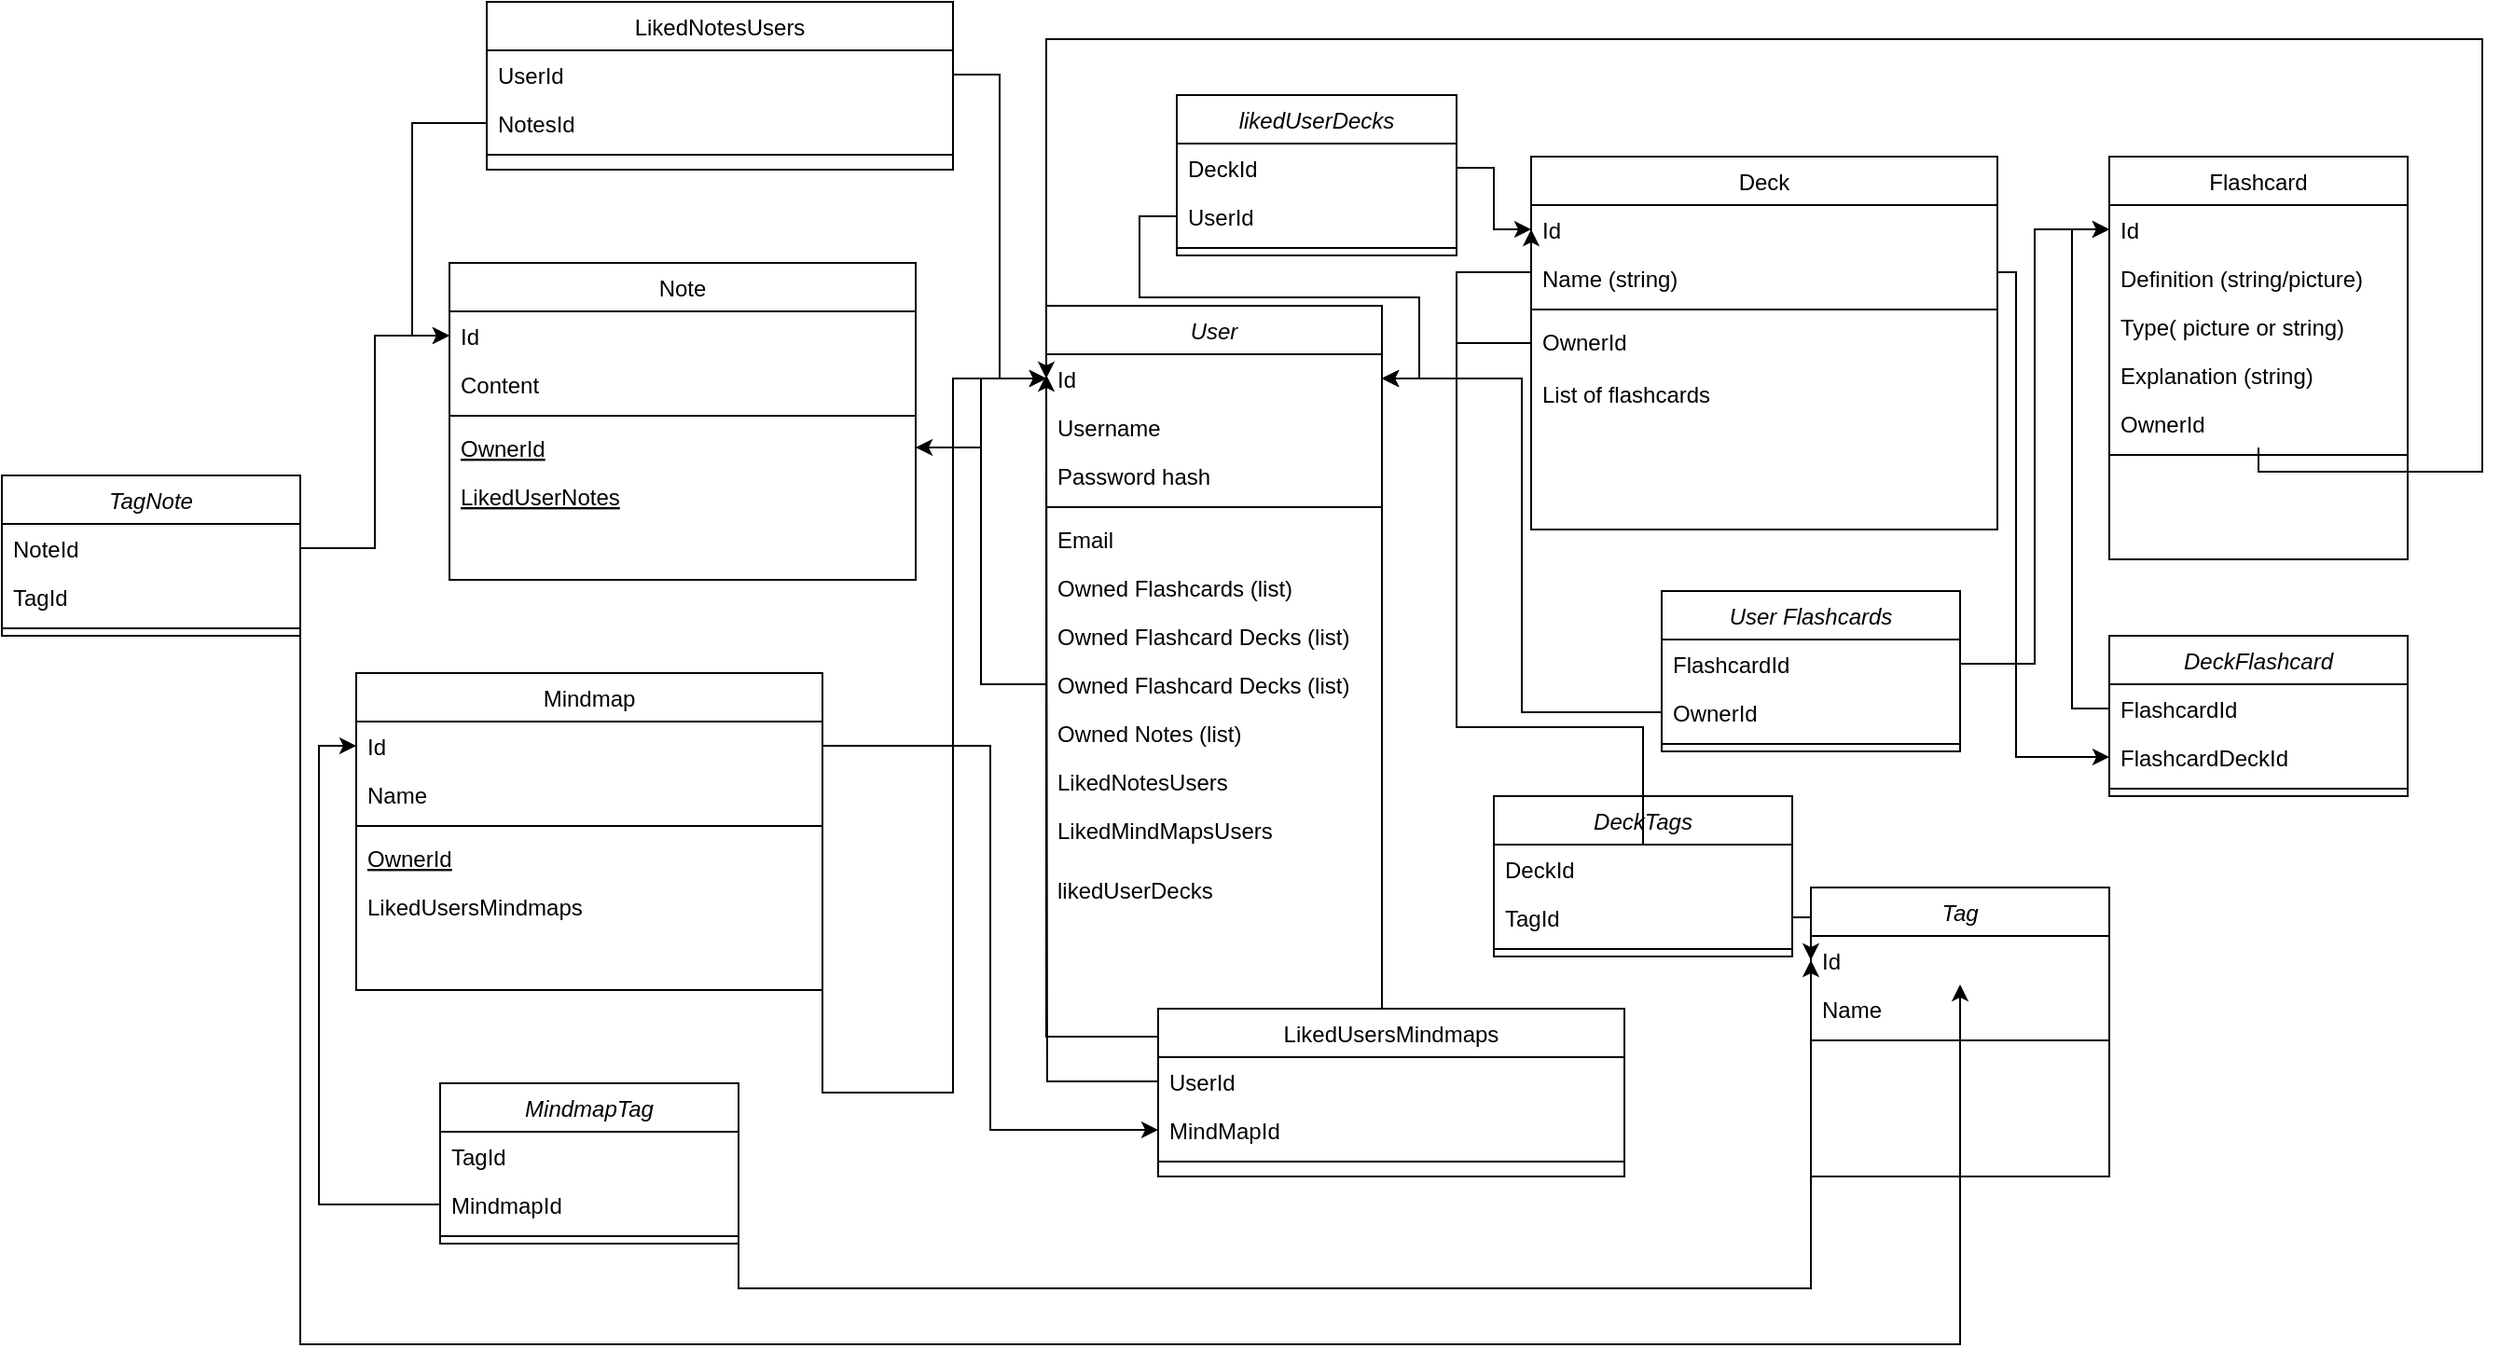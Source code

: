 <mxfile version="22.0.4" type="device">
  <diagram id="C5RBs43oDa-KdzZeNtuy" name="Page-1">
    <mxGraphModel dx="2059" dy="481" grid="1" gridSize="10" guides="1" tooltips="1" connect="1" arrows="1" fold="1" page="1" pageScale="1" pageWidth="827" pageHeight="1169" math="0" shadow="0">
      <root>
        <mxCell id="WIyWlLk6GJQsqaUBKTNV-0" />
        <mxCell id="WIyWlLk6GJQsqaUBKTNV-1" parent="WIyWlLk6GJQsqaUBKTNV-0" />
        <mxCell id="zkfFHV4jXpPFQw0GAbJ--0" value="User" style="swimlane;fontStyle=2;align=center;verticalAlign=top;childLayout=stackLayout;horizontal=1;startSize=26;horizontalStack=0;resizeParent=1;resizeLast=0;collapsible=1;marginBottom=0;rounded=0;shadow=0;strokeWidth=1;" parent="WIyWlLk6GJQsqaUBKTNV-1" vertex="1">
          <mxGeometry x="-30" y="273" width="180" height="392" as="geometry">
            <mxRectangle x="230" y="140" width="160" height="26" as="alternateBounds" />
          </mxGeometry>
        </mxCell>
        <mxCell id="zkfFHV4jXpPFQw0GAbJ--1" value="Id" style="text;align=left;verticalAlign=top;spacingLeft=4;spacingRight=4;overflow=hidden;rotatable=0;points=[[0,0.5],[1,0.5]];portConstraint=eastwest;" parent="zkfFHV4jXpPFQw0GAbJ--0" vertex="1">
          <mxGeometry y="26" width="180" height="26" as="geometry" />
        </mxCell>
        <mxCell id="zkfFHV4jXpPFQw0GAbJ--2" value="Username" style="text;align=left;verticalAlign=top;spacingLeft=4;spacingRight=4;overflow=hidden;rotatable=0;points=[[0,0.5],[1,0.5]];portConstraint=eastwest;rounded=0;shadow=0;html=0;" parent="zkfFHV4jXpPFQw0GAbJ--0" vertex="1">
          <mxGeometry y="52" width="180" height="26" as="geometry" />
        </mxCell>
        <mxCell id="MSj0FXOTKqocNX897HKU-66" value="Password hash&#xa;" style="text;align=left;verticalAlign=top;spacingLeft=4;spacingRight=4;overflow=hidden;rotatable=0;points=[[0,0.5],[1,0.5]];portConstraint=eastwest;rounded=0;shadow=0;html=0;" vertex="1" parent="zkfFHV4jXpPFQw0GAbJ--0">
          <mxGeometry y="78" width="180" height="26" as="geometry" />
        </mxCell>
        <mxCell id="zkfFHV4jXpPFQw0GAbJ--4" value="" style="line;html=1;strokeWidth=1;align=left;verticalAlign=middle;spacingTop=-1;spacingLeft=3;spacingRight=3;rotatable=0;labelPosition=right;points=[];portConstraint=eastwest;" parent="zkfFHV4jXpPFQw0GAbJ--0" vertex="1">
          <mxGeometry y="104" width="180" height="8" as="geometry" />
        </mxCell>
        <mxCell id="MSj0FXOTKqocNX897HKU-65" value="Email" style="text;align=left;verticalAlign=top;spacingLeft=4;spacingRight=4;overflow=hidden;rotatable=0;points=[[0,0.5],[1,0.5]];portConstraint=eastwest;rounded=0;shadow=0;html=0;" vertex="1" parent="zkfFHV4jXpPFQw0GAbJ--0">
          <mxGeometry y="112" width="180" height="26" as="geometry" />
        </mxCell>
        <mxCell id="zkfFHV4jXpPFQw0GAbJ--3" value="Owned Flashcards (list)" style="text;align=left;verticalAlign=top;spacingLeft=4;spacingRight=4;overflow=hidden;rotatable=0;points=[[0,0.5],[1,0.5]];portConstraint=eastwest;rounded=0;shadow=0;html=0;" parent="zkfFHV4jXpPFQw0GAbJ--0" vertex="1">
          <mxGeometry y="138" width="180" height="26" as="geometry" />
        </mxCell>
        <mxCell id="MSj0FXOTKqocNX897HKU-31" value="Owned Flashcard Decks (list)" style="text;align=left;verticalAlign=top;spacingLeft=4;spacingRight=4;overflow=hidden;rotatable=0;points=[[0,0.5],[1,0.5]];portConstraint=eastwest;rounded=0;shadow=0;html=0;" vertex="1" parent="zkfFHV4jXpPFQw0GAbJ--0">
          <mxGeometry y="164" width="180" height="26" as="geometry" />
        </mxCell>
        <mxCell id="MSj0FXOTKqocNX897HKU-20" value="Owned Flashcard Decks (list)" style="text;align=left;verticalAlign=top;spacingLeft=4;spacingRight=4;overflow=hidden;rotatable=0;points=[[0,0.5],[1,0.5]];portConstraint=eastwest;rounded=0;shadow=0;html=0;" vertex="1" parent="zkfFHV4jXpPFQw0GAbJ--0">
          <mxGeometry y="190" width="180" height="26" as="geometry" />
        </mxCell>
        <mxCell id="MSj0FXOTKqocNX897HKU-32" value="Owned Notes (list)" style="text;align=left;verticalAlign=top;spacingLeft=4;spacingRight=4;overflow=hidden;rotatable=0;points=[[0,0.5],[1,0.5]];portConstraint=eastwest;rounded=0;shadow=0;html=0;" vertex="1" parent="zkfFHV4jXpPFQw0GAbJ--0">
          <mxGeometry y="216" width="180" height="26" as="geometry" />
        </mxCell>
        <mxCell id="MSj0FXOTKqocNX897HKU-61" value="LikedNotesUsers" style="text;align=left;verticalAlign=top;spacingLeft=4;spacingRight=4;overflow=hidden;rotatable=0;points=[[0,0.5],[1,0.5]];portConstraint=eastwest;rounded=0;shadow=0;html=0;" vertex="1" parent="zkfFHV4jXpPFQw0GAbJ--0">
          <mxGeometry y="242" width="180" height="26" as="geometry" />
        </mxCell>
        <mxCell id="MSj0FXOTKqocNX897HKU-62" value="LikedMindMapsUsers" style="text;align=left;verticalAlign=top;spacingLeft=4;spacingRight=4;overflow=hidden;rotatable=0;points=[[0,0.5],[1,0.5]];portConstraint=eastwest;rounded=0;shadow=0;html=0;" vertex="1" parent="zkfFHV4jXpPFQw0GAbJ--0">
          <mxGeometry y="268" width="180" height="32" as="geometry" />
        </mxCell>
        <mxCell id="MSj0FXOTKqocNX897HKU-98" value="likedUserDecks" style="text;align=left;verticalAlign=top;spacingLeft=4;spacingRight=4;overflow=hidden;rotatable=0;points=[[0,0.5],[1,0.5]];portConstraint=eastwest;rounded=0;shadow=0;html=0;" vertex="1" parent="zkfFHV4jXpPFQw0GAbJ--0">
          <mxGeometry y="300" width="180" height="32" as="geometry" />
        </mxCell>
        <mxCell id="zkfFHV4jXpPFQw0GAbJ--6" value="Deck" style="swimlane;fontStyle=0;align=center;verticalAlign=top;childLayout=stackLayout;horizontal=1;startSize=26;horizontalStack=0;resizeParent=1;resizeLast=0;collapsible=1;marginBottom=0;rounded=0;shadow=0;strokeWidth=1;" parent="WIyWlLk6GJQsqaUBKTNV-1" vertex="1">
          <mxGeometry x="230" y="193" width="250" height="200" as="geometry">
            <mxRectangle x="130" y="380" width="160" height="26" as="alternateBounds" />
          </mxGeometry>
        </mxCell>
        <mxCell id="zkfFHV4jXpPFQw0GAbJ--7" value="Id " style="text;align=left;verticalAlign=top;spacingLeft=4;spacingRight=4;overflow=hidden;rotatable=0;points=[[0,0.5],[1,0.5]];portConstraint=eastwest;" parent="zkfFHV4jXpPFQw0GAbJ--6" vertex="1">
          <mxGeometry y="26" width="250" height="26" as="geometry" />
        </mxCell>
        <mxCell id="zkfFHV4jXpPFQw0GAbJ--8" value="Name (string)" style="text;align=left;verticalAlign=top;spacingLeft=4;spacingRight=4;overflow=hidden;rotatable=0;points=[[0,0.5],[1,0.5]];portConstraint=eastwest;rounded=0;shadow=0;html=0;" parent="zkfFHV4jXpPFQw0GAbJ--6" vertex="1">
          <mxGeometry y="52" width="250" height="26" as="geometry" />
        </mxCell>
        <mxCell id="zkfFHV4jXpPFQw0GAbJ--9" value="" style="line;html=1;strokeWidth=1;align=left;verticalAlign=middle;spacingTop=-1;spacingLeft=3;spacingRight=3;rotatable=0;labelPosition=right;points=[];portConstraint=eastwest;" parent="zkfFHV4jXpPFQw0GAbJ--6" vertex="1">
          <mxGeometry y="78" width="250" height="8" as="geometry" />
        </mxCell>
        <mxCell id="MSj0FXOTKqocNX897HKU-5" value="OwnerId" style="text;align=left;verticalAlign=top;spacingLeft=4;spacingRight=4;overflow=hidden;rotatable=0;points=[[0,0.5],[1,0.5]];portConstraint=eastwest;" vertex="1" parent="zkfFHV4jXpPFQw0GAbJ--6">
          <mxGeometry y="86" width="250" height="28" as="geometry" />
        </mxCell>
        <mxCell id="zkfFHV4jXpPFQw0GAbJ--11" value="List of flashcards" style="text;align=left;verticalAlign=top;spacingLeft=4;spacingRight=4;overflow=hidden;rotatable=0;points=[[0,0.5],[1,0.5]];portConstraint=eastwest;" parent="zkfFHV4jXpPFQw0GAbJ--6" vertex="1">
          <mxGeometry y="114" width="250" height="60" as="geometry" />
        </mxCell>
        <mxCell id="zkfFHV4jXpPFQw0GAbJ--17" value="Flashcard" style="swimlane;fontStyle=0;align=center;verticalAlign=top;childLayout=stackLayout;horizontal=1;startSize=26;horizontalStack=0;resizeParent=1;resizeLast=0;collapsible=1;marginBottom=0;rounded=0;shadow=0;strokeWidth=1;" parent="WIyWlLk6GJQsqaUBKTNV-1" vertex="1">
          <mxGeometry x="540" y="193" width="160" height="216" as="geometry">
            <mxRectangle x="550" y="140" width="160" height="26" as="alternateBounds" />
          </mxGeometry>
        </mxCell>
        <mxCell id="zkfFHV4jXpPFQw0GAbJ--18" value="Id" style="text;align=left;verticalAlign=top;spacingLeft=4;spacingRight=4;overflow=hidden;rotatable=0;points=[[0,0.5],[1,0.5]];portConstraint=eastwest;" parent="zkfFHV4jXpPFQw0GAbJ--17" vertex="1">
          <mxGeometry y="26" width="160" height="26" as="geometry" />
        </mxCell>
        <mxCell id="zkfFHV4jXpPFQw0GAbJ--19" value="Definition (string/picture)" style="text;align=left;verticalAlign=top;spacingLeft=4;spacingRight=4;overflow=hidden;rotatable=0;points=[[0,0.5],[1,0.5]];portConstraint=eastwest;rounded=0;shadow=0;html=0;" parent="zkfFHV4jXpPFQw0GAbJ--17" vertex="1">
          <mxGeometry y="52" width="160" height="26" as="geometry" />
        </mxCell>
        <mxCell id="zkfFHV4jXpPFQw0GAbJ--25" value="Type( picture or string)" style="text;align=left;verticalAlign=top;spacingLeft=4;spacingRight=4;overflow=hidden;rotatable=0;points=[[0,0.5],[1,0.5]];portConstraint=eastwest;" parent="zkfFHV4jXpPFQw0GAbJ--17" vertex="1">
          <mxGeometry y="78" width="160" height="26" as="geometry" />
        </mxCell>
        <mxCell id="zkfFHV4jXpPFQw0GAbJ--20" value="Explanation (string)" style="text;align=left;verticalAlign=top;spacingLeft=4;spacingRight=4;overflow=hidden;rotatable=0;points=[[0,0.5],[1,0.5]];portConstraint=eastwest;rounded=0;shadow=0;html=0;" parent="zkfFHV4jXpPFQw0GAbJ--17" vertex="1">
          <mxGeometry y="104" width="160" height="26" as="geometry" />
        </mxCell>
        <mxCell id="zkfFHV4jXpPFQw0GAbJ--21" value="OwnerId " style="text;align=left;verticalAlign=top;spacingLeft=4;spacingRight=4;overflow=hidden;rotatable=0;points=[[0,0.5],[1,0.5]];portConstraint=eastwest;rounded=0;shadow=0;html=0;" parent="zkfFHV4jXpPFQw0GAbJ--17" vertex="1">
          <mxGeometry y="130" width="160" height="26" as="geometry" />
        </mxCell>
        <mxCell id="zkfFHV4jXpPFQw0GAbJ--23" value="" style="line;html=1;strokeWidth=1;align=left;verticalAlign=middle;spacingTop=-1;spacingLeft=3;spacingRight=3;rotatable=0;labelPosition=right;points=[];portConstraint=eastwest;" parent="zkfFHV4jXpPFQw0GAbJ--17" vertex="1">
          <mxGeometry y="156" width="160" height="8" as="geometry" />
        </mxCell>
        <mxCell id="MSj0FXOTKqocNX897HKU-8" style="edgeStyle=orthogonalEdgeStyle;rounded=0;orthogonalLoop=1;jettySize=auto;html=1;exitX=0;exitY=0.5;exitDx=0;exitDy=0;entryX=1;entryY=0.5;entryDx=0;entryDy=0;" edge="1" parent="WIyWlLk6GJQsqaUBKTNV-1" source="MSj0FXOTKqocNX897HKU-5" target="zkfFHV4jXpPFQw0GAbJ--1">
          <mxGeometry relative="1" as="geometry" />
        </mxCell>
        <mxCell id="MSj0FXOTKqocNX897HKU-9" value="DeckFlashcard" style="swimlane;fontStyle=2;align=center;verticalAlign=top;childLayout=stackLayout;horizontal=1;startSize=26;horizontalStack=0;resizeParent=1;resizeLast=0;collapsible=1;marginBottom=0;rounded=0;shadow=0;strokeWidth=1;" vertex="1" parent="WIyWlLk6GJQsqaUBKTNV-1">
          <mxGeometry x="540" y="450" width="160" height="86" as="geometry">
            <mxRectangle x="230" y="140" width="160" height="26" as="alternateBounds" />
          </mxGeometry>
        </mxCell>
        <mxCell id="MSj0FXOTKqocNX897HKU-10" value="FlashcardId" style="text;align=left;verticalAlign=top;spacingLeft=4;spacingRight=4;overflow=hidden;rotatable=0;points=[[0,0.5],[1,0.5]];portConstraint=eastwest;" vertex="1" parent="MSj0FXOTKqocNX897HKU-9">
          <mxGeometry y="26" width="160" height="26" as="geometry" />
        </mxCell>
        <mxCell id="MSj0FXOTKqocNX897HKU-11" value="FlashcardDeckId" style="text;align=left;verticalAlign=top;spacingLeft=4;spacingRight=4;overflow=hidden;rotatable=0;points=[[0,0.5],[1,0.5]];portConstraint=eastwest;rounded=0;shadow=0;html=0;" vertex="1" parent="MSj0FXOTKqocNX897HKU-9">
          <mxGeometry y="52" width="160" height="26" as="geometry" />
        </mxCell>
        <mxCell id="MSj0FXOTKqocNX897HKU-13" value="" style="line;html=1;strokeWidth=1;align=left;verticalAlign=middle;spacingTop=-1;spacingLeft=3;spacingRight=3;rotatable=0;labelPosition=right;points=[];portConstraint=eastwest;" vertex="1" parent="MSj0FXOTKqocNX897HKU-9">
          <mxGeometry y="78" width="160" height="8" as="geometry" />
        </mxCell>
        <mxCell id="MSj0FXOTKqocNX897HKU-14" style="edgeStyle=orthogonalEdgeStyle;rounded=0;orthogonalLoop=1;jettySize=auto;html=1;exitX=1;exitY=0.5;exitDx=0;exitDy=0;entryX=0;entryY=0.5;entryDx=0;entryDy=0;" edge="1" parent="WIyWlLk6GJQsqaUBKTNV-1" source="zkfFHV4jXpPFQw0GAbJ--7" target="MSj0FXOTKqocNX897HKU-11">
          <mxGeometry relative="1" as="geometry">
            <Array as="points">
              <mxPoint x="490" y="255" />
              <mxPoint x="490" y="515" />
            </Array>
          </mxGeometry>
        </mxCell>
        <mxCell id="MSj0FXOTKqocNX897HKU-15" style="edgeStyle=orthogonalEdgeStyle;rounded=0;orthogonalLoop=1;jettySize=auto;html=1;exitX=0;exitY=0.5;exitDx=0;exitDy=0;entryX=0;entryY=0.5;entryDx=0;entryDy=0;" edge="1" parent="WIyWlLk6GJQsqaUBKTNV-1" source="MSj0FXOTKqocNX897HKU-10" target="zkfFHV4jXpPFQw0GAbJ--18">
          <mxGeometry relative="1" as="geometry" />
        </mxCell>
        <mxCell id="MSj0FXOTKqocNX897HKU-16" style="edgeStyle=orthogonalEdgeStyle;rounded=0;orthogonalLoop=1;jettySize=auto;html=1;entryX=0;entryY=0.5;entryDx=0;entryDy=0;" edge="1" parent="WIyWlLk6GJQsqaUBKTNV-1" source="zkfFHV4jXpPFQw0GAbJ--21" target="zkfFHV4jXpPFQw0GAbJ--1">
          <mxGeometry relative="1" as="geometry">
            <mxPoint x="760" y="160" as="sourcePoint" />
            <mxPoint x="10" y="230" as="targetPoint" />
            <Array as="points">
              <mxPoint x="620" y="362" />
              <mxPoint x="740" y="362" />
              <mxPoint x="740" y="130" />
              <mxPoint x="-30" y="130" />
            </Array>
          </mxGeometry>
        </mxCell>
        <mxCell id="MSj0FXOTKqocNX897HKU-22" value="Note" style="swimlane;fontStyle=0;align=center;verticalAlign=top;childLayout=stackLayout;horizontal=1;startSize=26;horizontalStack=0;resizeParent=1;resizeLast=0;collapsible=1;marginBottom=0;rounded=0;shadow=0;strokeWidth=1;" vertex="1" parent="WIyWlLk6GJQsqaUBKTNV-1">
          <mxGeometry x="-350" y="250" width="250" height="170" as="geometry">
            <mxRectangle x="130" y="380" width="160" height="26" as="alternateBounds" />
          </mxGeometry>
        </mxCell>
        <mxCell id="MSj0FXOTKqocNX897HKU-23" value="Id " style="text;align=left;verticalAlign=top;spacingLeft=4;spacingRight=4;overflow=hidden;rotatable=0;points=[[0,0.5],[1,0.5]];portConstraint=eastwest;" vertex="1" parent="MSj0FXOTKqocNX897HKU-22">
          <mxGeometry y="26" width="250" height="26" as="geometry" />
        </mxCell>
        <mxCell id="MSj0FXOTKqocNX897HKU-24" value="Content" style="text;align=left;verticalAlign=top;spacingLeft=4;spacingRight=4;overflow=hidden;rotatable=0;points=[[0,0.5],[1,0.5]];portConstraint=eastwest;rounded=0;shadow=0;html=0;" vertex="1" parent="MSj0FXOTKqocNX897HKU-22">
          <mxGeometry y="52" width="250" height="26" as="geometry" />
        </mxCell>
        <mxCell id="MSj0FXOTKqocNX897HKU-25" value="" style="line;html=1;strokeWidth=1;align=left;verticalAlign=middle;spacingTop=-1;spacingLeft=3;spacingRight=3;rotatable=0;labelPosition=right;points=[];portConstraint=eastwest;" vertex="1" parent="MSj0FXOTKqocNX897HKU-22">
          <mxGeometry y="78" width="250" height="8" as="geometry" />
        </mxCell>
        <mxCell id="MSj0FXOTKqocNX897HKU-26" value="OwnerId" style="text;align=left;verticalAlign=top;spacingLeft=4;spacingRight=4;overflow=hidden;rotatable=0;points=[[0,0.5],[1,0.5]];portConstraint=eastwest;fontStyle=4" vertex="1" parent="MSj0FXOTKqocNX897HKU-22">
          <mxGeometry y="86" width="250" height="26" as="geometry" />
        </mxCell>
        <mxCell id="MSj0FXOTKqocNX897HKU-64" value="LikedUserNotes" style="text;align=left;verticalAlign=top;spacingLeft=4;spacingRight=4;overflow=hidden;rotatable=0;points=[[0,0.5],[1,0.5]];portConstraint=eastwest;fontStyle=4" vertex="1" parent="MSj0FXOTKqocNX897HKU-22">
          <mxGeometry y="112" width="250" height="26" as="geometry" />
        </mxCell>
        <mxCell id="MSj0FXOTKqocNX897HKU-35" style="edgeStyle=orthogonalEdgeStyle;rounded=0;orthogonalLoop=1;jettySize=auto;html=1;exitX=1;exitY=0.5;exitDx=0;exitDy=0;" edge="1" parent="WIyWlLk6GJQsqaUBKTNV-1" source="MSj0FXOTKqocNX897HKU-26" target="zkfFHV4jXpPFQw0GAbJ--1">
          <mxGeometry relative="1" as="geometry" />
        </mxCell>
        <mxCell id="MSj0FXOTKqocNX897HKU-36" value="LikedNotesUsers" style="swimlane;fontStyle=0;align=center;verticalAlign=top;childLayout=stackLayout;horizontal=1;startSize=26;horizontalStack=0;resizeParent=1;resizeLast=0;collapsible=1;marginBottom=0;rounded=0;shadow=0;strokeWidth=1;" vertex="1" parent="WIyWlLk6GJQsqaUBKTNV-1">
          <mxGeometry x="-330" y="110" width="250" height="90" as="geometry">
            <mxRectangle x="130" y="380" width="160" height="26" as="alternateBounds" />
          </mxGeometry>
        </mxCell>
        <mxCell id="MSj0FXOTKqocNX897HKU-37" value="UserId" style="text;align=left;verticalAlign=top;spacingLeft=4;spacingRight=4;overflow=hidden;rotatable=0;points=[[0,0.5],[1,0.5]];portConstraint=eastwest;" vertex="1" parent="MSj0FXOTKqocNX897HKU-36">
          <mxGeometry y="26" width="250" height="26" as="geometry" />
        </mxCell>
        <mxCell id="MSj0FXOTKqocNX897HKU-38" value="NotesId" style="text;align=left;verticalAlign=top;spacingLeft=4;spacingRight=4;overflow=hidden;rotatable=0;points=[[0,0.5],[1,0.5]];portConstraint=eastwest;rounded=0;shadow=0;html=0;" vertex="1" parent="MSj0FXOTKqocNX897HKU-36">
          <mxGeometry y="52" width="250" height="26" as="geometry" />
        </mxCell>
        <mxCell id="MSj0FXOTKqocNX897HKU-39" value="" style="line;html=1;strokeWidth=1;align=left;verticalAlign=middle;spacingTop=-1;spacingLeft=3;spacingRight=3;rotatable=0;labelPosition=right;points=[];portConstraint=eastwest;" vertex="1" parent="MSj0FXOTKqocNX897HKU-36">
          <mxGeometry y="78" width="250" height="8" as="geometry" />
        </mxCell>
        <mxCell id="MSj0FXOTKqocNX897HKU-41" style="edgeStyle=orthogonalEdgeStyle;rounded=0;orthogonalLoop=1;jettySize=auto;html=1;entryX=0;entryY=0.5;entryDx=0;entryDy=0;" edge="1" parent="WIyWlLk6GJQsqaUBKTNV-1" source="MSj0FXOTKqocNX897HKU-37" target="zkfFHV4jXpPFQw0GAbJ--1">
          <mxGeometry relative="1" as="geometry" />
        </mxCell>
        <mxCell id="MSj0FXOTKqocNX897HKU-42" style="edgeStyle=orthogonalEdgeStyle;rounded=0;orthogonalLoop=1;jettySize=auto;html=1;entryX=0;entryY=0.5;entryDx=0;entryDy=0;" edge="1" parent="WIyWlLk6GJQsqaUBKTNV-1" source="MSj0FXOTKqocNX897HKU-38" target="MSj0FXOTKqocNX897HKU-23">
          <mxGeometry relative="1" as="geometry" />
        </mxCell>
        <mxCell id="MSj0FXOTKqocNX897HKU-45" value="Mindmap" style="swimlane;fontStyle=0;align=center;verticalAlign=top;childLayout=stackLayout;horizontal=1;startSize=26;horizontalStack=0;resizeParent=1;resizeLast=0;collapsible=1;marginBottom=0;rounded=0;shadow=0;strokeWidth=1;" vertex="1" parent="WIyWlLk6GJQsqaUBKTNV-1">
          <mxGeometry x="-400" y="470" width="250" height="170" as="geometry">
            <mxRectangle x="130" y="380" width="160" height="26" as="alternateBounds" />
          </mxGeometry>
        </mxCell>
        <mxCell id="MSj0FXOTKqocNX897HKU-46" value="Id " style="text;align=left;verticalAlign=top;spacingLeft=4;spacingRight=4;overflow=hidden;rotatable=0;points=[[0,0.5],[1,0.5]];portConstraint=eastwest;" vertex="1" parent="MSj0FXOTKqocNX897HKU-45">
          <mxGeometry y="26" width="250" height="26" as="geometry" />
        </mxCell>
        <mxCell id="MSj0FXOTKqocNX897HKU-47" value="Name" style="text;align=left;verticalAlign=top;spacingLeft=4;spacingRight=4;overflow=hidden;rotatable=0;points=[[0,0.5],[1,0.5]];portConstraint=eastwest;rounded=0;shadow=0;html=0;" vertex="1" parent="MSj0FXOTKqocNX897HKU-45">
          <mxGeometry y="52" width="250" height="26" as="geometry" />
        </mxCell>
        <mxCell id="MSj0FXOTKqocNX897HKU-48" value="" style="line;html=1;strokeWidth=1;align=left;verticalAlign=middle;spacingTop=-1;spacingLeft=3;spacingRight=3;rotatable=0;labelPosition=right;points=[];portConstraint=eastwest;" vertex="1" parent="MSj0FXOTKqocNX897HKU-45">
          <mxGeometry y="78" width="250" height="8" as="geometry" />
        </mxCell>
        <mxCell id="MSj0FXOTKqocNX897HKU-50" value="OwnerId" style="text;align=left;verticalAlign=top;spacingLeft=4;spacingRight=4;overflow=hidden;rotatable=0;points=[[0,0.5],[1,0.5]];portConstraint=eastwest;fontStyle=4" vertex="1" parent="MSj0FXOTKqocNX897HKU-45">
          <mxGeometry y="86" width="250" height="26" as="geometry" />
        </mxCell>
        <mxCell id="MSj0FXOTKqocNX897HKU-63" value="LikedUsersMindmaps" style="text;align=left;verticalAlign=top;spacingLeft=4;spacingRight=4;overflow=hidden;rotatable=0;points=[[0,0.5],[1,0.5]];portConstraint=eastwest;rounded=0;shadow=0;html=0;" vertex="1" parent="MSj0FXOTKqocNX897HKU-45">
          <mxGeometry y="112" width="250" height="26" as="geometry" />
        </mxCell>
        <mxCell id="MSj0FXOTKqocNX897HKU-53" value="" style="edgeStyle=orthogonalEdgeStyle;rounded=0;orthogonalLoop=1;jettySize=auto;html=1;" edge="1" parent="WIyWlLk6GJQsqaUBKTNV-1" source="MSj0FXOTKqocNX897HKU-20" target="MSj0FXOTKqocNX897HKU-26">
          <mxGeometry relative="1" as="geometry" />
        </mxCell>
        <mxCell id="MSj0FXOTKqocNX897HKU-54" style="edgeStyle=orthogonalEdgeStyle;rounded=0;orthogonalLoop=1;jettySize=auto;html=1;exitX=1;exitY=0.5;exitDx=0;exitDy=0;entryX=0;entryY=0.5;entryDx=0;entryDy=0;" edge="1" parent="WIyWlLk6GJQsqaUBKTNV-1" source="MSj0FXOTKqocNX897HKU-50" target="zkfFHV4jXpPFQw0GAbJ--1">
          <mxGeometry relative="1" as="geometry">
            <Array as="points">
              <mxPoint x="-80" y="695" />
              <mxPoint x="-80" y="312" />
            </Array>
          </mxGeometry>
        </mxCell>
        <mxCell id="MSj0FXOTKqocNX897HKU-55" value="LikedUsersMindmaps" style="swimlane;fontStyle=0;align=center;verticalAlign=top;childLayout=stackLayout;horizontal=1;startSize=26;horizontalStack=0;resizeParent=1;resizeLast=0;collapsible=1;marginBottom=0;rounded=0;shadow=0;strokeWidth=1;" vertex="1" parent="WIyWlLk6GJQsqaUBKTNV-1">
          <mxGeometry x="30" y="650" width="250" height="90" as="geometry">
            <mxRectangle x="130" y="380" width="160" height="26" as="alternateBounds" />
          </mxGeometry>
        </mxCell>
        <mxCell id="MSj0FXOTKqocNX897HKU-60" style="edgeStyle=orthogonalEdgeStyle;rounded=0;orthogonalLoop=1;jettySize=auto;html=1;exitX=0;exitY=0.5;exitDx=0;exitDy=0;" edge="1" parent="MSj0FXOTKqocNX897HKU-55" source="MSj0FXOTKqocNX897HKU-56">
          <mxGeometry relative="1" as="geometry">
            <mxPoint x="-60" y="-340" as="targetPoint" />
          </mxGeometry>
        </mxCell>
        <mxCell id="MSj0FXOTKqocNX897HKU-56" value="UserId" style="text;align=left;verticalAlign=top;spacingLeft=4;spacingRight=4;overflow=hidden;rotatable=0;points=[[0,0.5],[1,0.5]];portConstraint=eastwest;" vertex="1" parent="MSj0FXOTKqocNX897HKU-55">
          <mxGeometry y="26" width="250" height="26" as="geometry" />
        </mxCell>
        <mxCell id="MSj0FXOTKqocNX897HKU-57" value="MindMapId" style="text;align=left;verticalAlign=top;spacingLeft=4;spacingRight=4;overflow=hidden;rotatable=0;points=[[0,0.5],[1,0.5]];portConstraint=eastwest;rounded=0;shadow=0;html=0;" vertex="1" parent="MSj0FXOTKqocNX897HKU-55">
          <mxGeometry y="52" width="250" height="26" as="geometry" />
        </mxCell>
        <mxCell id="MSj0FXOTKqocNX897HKU-58" value="" style="line;html=1;strokeWidth=1;align=left;verticalAlign=middle;spacingTop=-1;spacingLeft=3;spacingRight=3;rotatable=0;labelPosition=right;points=[];portConstraint=eastwest;" vertex="1" parent="MSj0FXOTKqocNX897HKU-55">
          <mxGeometry y="78" width="250" height="8" as="geometry" />
        </mxCell>
        <mxCell id="MSj0FXOTKqocNX897HKU-59" style="edgeStyle=orthogonalEdgeStyle;rounded=0;orthogonalLoop=1;jettySize=auto;html=1;exitX=1;exitY=0.5;exitDx=0;exitDy=0;entryX=0;entryY=0.5;entryDx=0;entryDy=0;" edge="1" parent="WIyWlLk6GJQsqaUBKTNV-1" source="MSj0FXOTKqocNX897HKU-46" target="MSj0FXOTKqocNX897HKU-57">
          <mxGeometry relative="1" as="geometry" />
        </mxCell>
        <mxCell id="MSj0FXOTKqocNX897HKU-67" value="TagNote" style="swimlane;fontStyle=2;align=center;verticalAlign=top;childLayout=stackLayout;horizontal=1;startSize=26;horizontalStack=0;resizeParent=1;resizeLast=0;collapsible=1;marginBottom=0;rounded=0;shadow=0;strokeWidth=1;" vertex="1" parent="WIyWlLk6GJQsqaUBKTNV-1">
          <mxGeometry x="-590" y="364" width="160" height="86" as="geometry">
            <mxRectangle x="230" y="140" width="160" height="26" as="alternateBounds" />
          </mxGeometry>
        </mxCell>
        <mxCell id="MSj0FXOTKqocNX897HKU-68" value="NoteId" style="text;align=left;verticalAlign=top;spacingLeft=4;spacingRight=4;overflow=hidden;rotatable=0;points=[[0,0.5],[1,0.5]];portConstraint=eastwest;" vertex="1" parent="MSj0FXOTKqocNX897HKU-67">
          <mxGeometry y="26" width="160" height="26" as="geometry" />
        </mxCell>
        <mxCell id="MSj0FXOTKqocNX897HKU-69" value="TagId" style="text;align=left;verticalAlign=top;spacingLeft=4;spacingRight=4;overflow=hidden;rotatable=0;points=[[0,0.5],[1,0.5]];portConstraint=eastwest;rounded=0;shadow=0;html=0;" vertex="1" parent="MSj0FXOTKqocNX897HKU-67">
          <mxGeometry y="52" width="160" height="26" as="geometry" />
        </mxCell>
        <mxCell id="MSj0FXOTKqocNX897HKU-70" value="" style="line;html=1;strokeWidth=1;align=left;verticalAlign=middle;spacingTop=-1;spacingLeft=3;spacingRight=3;rotatable=0;labelPosition=right;points=[];portConstraint=eastwest;" vertex="1" parent="MSj0FXOTKqocNX897HKU-67">
          <mxGeometry y="78" width="160" height="8" as="geometry" />
        </mxCell>
        <mxCell id="MSj0FXOTKqocNX897HKU-71" value="MindmapTag" style="swimlane;fontStyle=2;align=center;verticalAlign=top;childLayout=stackLayout;horizontal=1;startSize=26;horizontalStack=0;resizeParent=1;resizeLast=0;collapsible=1;marginBottom=0;rounded=0;shadow=0;strokeWidth=1;" vertex="1" parent="WIyWlLk6GJQsqaUBKTNV-1">
          <mxGeometry x="-355" y="690" width="160" height="86" as="geometry">
            <mxRectangle x="230" y="140" width="160" height="26" as="alternateBounds" />
          </mxGeometry>
        </mxCell>
        <mxCell id="MSj0FXOTKqocNX897HKU-72" value="TagId" style="text;align=left;verticalAlign=top;spacingLeft=4;spacingRight=4;overflow=hidden;rotatable=0;points=[[0,0.5],[1,0.5]];portConstraint=eastwest;" vertex="1" parent="MSj0FXOTKqocNX897HKU-71">
          <mxGeometry y="26" width="160" height="26" as="geometry" />
        </mxCell>
        <mxCell id="MSj0FXOTKqocNX897HKU-73" value="MindmapId" style="text;align=left;verticalAlign=top;spacingLeft=4;spacingRight=4;overflow=hidden;rotatable=0;points=[[0,0.5],[1,0.5]];portConstraint=eastwest;rounded=0;shadow=0;html=0;" vertex="1" parent="MSj0FXOTKqocNX897HKU-71">
          <mxGeometry y="52" width="160" height="26" as="geometry" />
        </mxCell>
        <mxCell id="MSj0FXOTKqocNX897HKU-74" value="" style="line;html=1;strokeWidth=1;align=left;verticalAlign=middle;spacingTop=-1;spacingLeft=3;spacingRight=3;rotatable=0;labelPosition=right;points=[];portConstraint=eastwest;" vertex="1" parent="MSj0FXOTKqocNX897HKU-71">
          <mxGeometry y="78" width="160" height="8" as="geometry" />
        </mxCell>
        <mxCell id="MSj0FXOTKqocNX897HKU-75" value="DeckTags" style="swimlane;fontStyle=2;align=center;verticalAlign=top;childLayout=stackLayout;horizontal=1;startSize=26;horizontalStack=0;resizeParent=1;resizeLast=0;collapsible=1;marginBottom=0;rounded=0;shadow=0;strokeWidth=1;" vertex="1" parent="WIyWlLk6GJQsqaUBKTNV-1">
          <mxGeometry x="210" y="536" width="160" height="86" as="geometry">
            <mxRectangle x="230" y="140" width="160" height="26" as="alternateBounds" />
          </mxGeometry>
        </mxCell>
        <mxCell id="MSj0FXOTKqocNX897HKU-76" value="DeckId" style="text;align=left;verticalAlign=top;spacingLeft=4;spacingRight=4;overflow=hidden;rotatable=0;points=[[0,0.5],[1,0.5]];portConstraint=eastwest;" vertex="1" parent="MSj0FXOTKqocNX897HKU-75">
          <mxGeometry y="26" width="160" height="26" as="geometry" />
        </mxCell>
        <mxCell id="MSj0FXOTKqocNX897HKU-77" value="TagId" style="text;align=left;verticalAlign=top;spacingLeft=4;spacingRight=4;overflow=hidden;rotatable=0;points=[[0,0.5],[1,0.5]];portConstraint=eastwest;rounded=0;shadow=0;html=0;" vertex="1" parent="MSj0FXOTKqocNX897HKU-75">
          <mxGeometry y="52" width="160" height="26" as="geometry" />
        </mxCell>
        <mxCell id="MSj0FXOTKqocNX897HKU-78" value="" style="line;html=1;strokeWidth=1;align=left;verticalAlign=middle;spacingTop=-1;spacingLeft=3;spacingRight=3;rotatable=0;labelPosition=right;points=[];portConstraint=eastwest;" vertex="1" parent="MSj0FXOTKqocNX897HKU-75">
          <mxGeometry y="78" width="160" height="8" as="geometry" />
        </mxCell>
        <mxCell id="MSj0FXOTKqocNX897HKU-79" value="Tag" style="swimlane;fontStyle=2;align=center;verticalAlign=top;childLayout=stackLayout;horizontal=1;startSize=26;horizontalStack=0;resizeParent=1;resizeLast=0;collapsible=1;marginBottom=0;rounded=0;shadow=0;strokeWidth=1;" vertex="1" parent="WIyWlLk6GJQsqaUBKTNV-1">
          <mxGeometry x="380" y="585" width="160" height="155" as="geometry">
            <mxRectangle x="230" y="140" width="160" height="26" as="alternateBounds" />
          </mxGeometry>
        </mxCell>
        <mxCell id="MSj0FXOTKqocNX897HKU-80" value="Id" style="text;align=left;verticalAlign=top;spacingLeft=4;spacingRight=4;overflow=hidden;rotatable=0;points=[[0,0.5],[1,0.5]];portConstraint=eastwest;" vertex="1" parent="MSj0FXOTKqocNX897HKU-79">
          <mxGeometry y="26" width="160" height="26" as="geometry" />
        </mxCell>
        <mxCell id="MSj0FXOTKqocNX897HKU-81" value="Name" style="text;align=left;verticalAlign=top;spacingLeft=4;spacingRight=4;overflow=hidden;rotatable=0;points=[[0,0.5],[1,0.5]];portConstraint=eastwest;rounded=0;shadow=0;html=0;" vertex="1" parent="MSj0FXOTKqocNX897HKU-79">
          <mxGeometry y="52" width="160" height="26" as="geometry" />
        </mxCell>
        <mxCell id="MSj0FXOTKqocNX897HKU-82" value="" style="line;html=1;strokeWidth=1;align=left;verticalAlign=middle;spacingTop=-1;spacingLeft=3;spacingRight=3;rotatable=0;labelPosition=right;points=[];portConstraint=eastwest;" vertex="1" parent="MSj0FXOTKqocNX897HKU-79">
          <mxGeometry y="78" width="160" height="8" as="geometry" />
        </mxCell>
        <mxCell id="MSj0FXOTKqocNX897HKU-83" style="edgeStyle=orthogonalEdgeStyle;rounded=0;orthogonalLoop=1;jettySize=auto;html=1;entryX=0;entryY=0.5;entryDx=0;entryDy=0;" edge="1" parent="WIyWlLk6GJQsqaUBKTNV-1" source="MSj0FXOTKqocNX897HKU-76" target="zkfFHV4jXpPFQw0GAbJ--7">
          <mxGeometry relative="1" as="geometry">
            <Array as="points">
              <mxPoint x="190" y="499" />
              <mxPoint x="190" y="255" />
            </Array>
          </mxGeometry>
        </mxCell>
        <mxCell id="MSj0FXOTKqocNX897HKU-84" style="edgeStyle=orthogonalEdgeStyle;rounded=0;orthogonalLoop=1;jettySize=auto;html=1;exitX=1;exitY=0.5;exitDx=0;exitDy=0;entryX=0;entryY=0.5;entryDx=0;entryDy=0;" edge="1" parent="WIyWlLk6GJQsqaUBKTNV-1" source="MSj0FXOTKqocNX897HKU-77" target="MSj0FXOTKqocNX897HKU-80">
          <mxGeometry relative="1" as="geometry" />
        </mxCell>
        <mxCell id="MSj0FXOTKqocNX897HKU-86" style="edgeStyle=orthogonalEdgeStyle;rounded=0;orthogonalLoop=1;jettySize=auto;html=1;exitX=1;exitY=0.5;exitDx=0;exitDy=0;entryX=0;entryY=0.5;entryDx=0;entryDy=0;" edge="1" parent="WIyWlLk6GJQsqaUBKTNV-1" source="MSj0FXOTKqocNX897HKU-68" target="MSj0FXOTKqocNX897HKU-23">
          <mxGeometry relative="1" as="geometry" />
        </mxCell>
        <mxCell id="MSj0FXOTKqocNX897HKU-87" style="edgeStyle=orthogonalEdgeStyle;rounded=0;orthogonalLoop=1;jettySize=auto;html=1;exitX=1;exitY=0.5;exitDx=0;exitDy=0;" edge="1" parent="WIyWlLk6GJQsqaUBKTNV-1" source="MSj0FXOTKqocNX897HKU-69" target="MSj0FXOTKqocNX897HKU-80">
          <mxGeometry relative="1" as="geometry">
            <Array as="points">
              <mxPoint x="-430" y="830" />
              <mxPoint x="460" y="830" />
            </Array>
          </mxGeometry>
        </mxCell>
        <mxCell id="MSj0FXOTKqocNX897HKU-89" style="edgeStyle=orthogonalEdgeStyle;rounded=0;orthogonalLoop=1;jettySize=auto;html=1;entryX=0;entryY=0.5;entryDx=0;entryDy=0;" edge="1" parent="WIyWlLk6GJQsqaUBKTNV-1" source="MSj0FXOTKqocNX897HKU-73" target="MSj0FXOTKqocNX897HKU-46">
          <mxGeometry relative="1" as="geometry" />
        </mxCell>
        <mxCell id="MSj0FXOTKqocNX897HKU-90" style="edgeStyle=orthogonalEdgeStyle;rounded=0;orthogonalLoop=1;jettySize=auto;html=1;exitX=1;exitY=0.5;exitDx=0;exitDy=0;entryX=0;entryY=0.5;entryDx=0;entryDy=0;" edge="1" parent="WIyWlLk6GJQsqaUBKTNV-1" source="MSj0FXOTKqocNX897HKU-72" target="MSj0FXOTKqocNX897HKU-80">
          <mxGeometry relative="1" as="geometry">
            <Array as="points">
              <mxPoint x="-195" y="800" />
              <mxPoint x="380" y="800" />
            </Array>
          </mxGeometry>
        </mxCell>
        <mxCell id="MSj0FXOTKqocNX897HKU-92" value="likedUserDecks" style="swimlane;fontStyle=2;align=center;verticalAlign=top;childLayout=stackLayout;horizontal=1;startSize=26;horizontalStack=0;resizeParent=1;resizeLast=0;collapsible=1;marginBottom=0;rounded=0;shadow=0;strokeWidth=1;" vertex="1" parent="WIyWlLk6GJQsqaUBKTNV-1">
          <mxGeometry x="40" y="160" width="150" height="86" as="geometry">
            <mxRectangle x="230" y="140" width="160" height="26" as="alternateBounds" />
          </mxGeometry>
        </mxCell>
        <mxCell id="MSj0FXOTKqocNX897HKU-93" value="DeckId" style="text;align=left;verticalAlign=top;spacingLeft=4;spacingRight=4;overflow=hidden;rotatable=0;points=[[0,0.5],[1,0.5]];portConstraint=eastwest;" vertex="1" parent="MSj0FXOTKqocNX897HKU-92">
          <mxGeometry y="26" width="150" height="26" as="geometry" />
        </mxCell>
        <mxCell id="MSj0FXOTKqocNX897HKU-94" value="UserId" style="text;align=left;verticalAlign=top;spacingLeft=4;spacingRight=4;overflow=hidden;rotatable=0;points=[[0,0.5],[1,0.5]];portConstraint=eastwest;rounded=0;shadow=0;html=0;" vertex="1" parent="MSj0FXOTKqocNX897HKU-92">
          <mxGeometry y="52" width="150" height="26" as="geometry" />
        </mxCell>
        <mxCell id="MSj0FXOTKqocNX897HKU-95" value="" style="line;html=1;strokeWidth=1;align=left;verticalAlign=middle;spacingTop=-1;spacingLeft=3;spacingRight=3;rotatable=0;labelPosition=right;points=[];portConstraint=eastwest;" vertex="1" parent="MSj0FXOTKqocNX897HKU-92">
          <mxGeometry y="78" width="150" height="8" as="geometry" />
        </mxCell>
        <mxCell id="MSj0FXOTKqocNX897HKU-96" style="edgeStyle=orthogonalEdgeStyle;rounded=0;orthogonalLoop=1;jettySize=auto;html=1;entryX=0;entryY=0.5;entryDx=0;entryDy=0;" edge="1" parent="WIyWlLk6GJQsqaUBKTNV-1" source="MSj0FXOTKqocNX897HKU-93" target="zkfFHV4jXpPFQw0GAbJ--7">
          <mxGeometry relative="1" as="geometry" />
        </mxCell>
        <mxCell id="MSj0FXOTKqocNX897HKU-97" style="edgeStyle=orthogonalEdgeStyle;rounded=0;orthogonalLoop=1;jettySize=auto;html=1;" edge="1" parent="WIyWlLk6GJQsqaUBKTNV-1" source="MSj0FXOTKqocNX897HKU-94" target="zkfFHV4jXpPFQw0GAbJ--1">
          <mxGeometry relative="1" as="geometry" />
        </mxCell>
        <mxCell id="MSj0FXOTKqocNX897HKU-99" value="User Flashcards" style="swimlane;fontStyle=2;align=center;verticalAlign=top;childLayout=stackLayout;horizontal=1;startSize=26;horizontalStack=0;resizeParent=1;resizeLast=0;collapsible=1;marginBottom=0;rounded=0;shadow=0;strokeWidth=1;" vertex="1" parent="WIyWlLk6GJQsqaUBKTNV-1">
          <mxGeometry x="300" y="426" width="160" height="86" as="geometry">
            <mxRectangle x="230" y="140" width="160" height="26" as="alternateBounds" />
          </mxGeometry>
        </mxCell>
        <mxCell id="MSj0FXOTKqocNX897HKU-100" value="FlashcardId" style="text;align=left;verticalAlign=top;spacingLeft=4;spacingRight=4;overflow=hidden;rotatable=0;points=[[0,0.5],[1,0.5]];portConstraint=eastwest;" vertex="1" parent="MSj0FXOTKqocNX897HKU-99">
          <mxGeometry y="26" width="160" height="26" as="geometry" />
        </mxCell>
        <mxCell id="MSj0FXOTKqocNX897HKU-101" value="OwnerId" style="text;align=left;verticalAlign=top;spacingLeft=4;spacingRight=4;overflow=hidden;rotatable=0;points=[[0,0.5],[1,0.5]];portConstraint=eastwest;rounded=0;shadow=0;html=0;" vertex="1" parent="MSj0FXOTKqocNX897HKU-99">
          <mxGeometry y="52" width="160" height="26" as="geometry" />
        </mxCell>
        <mxCell id="MSj0FXOTKqocNX897HKU-102" value="" style="line;html=1;strokeWidth=1;align=left;verticalAlign=middle;spacingTop=-1;spacingLeft=3;spacingRight=3;rotatable=0;labelPosition=right;points=[];portConstraint=eastwest;" vertex="1" parent="MSj0FXOTKqocNX897HKU-99">
          <mxGeometry y="78" width="160" height="8" as="geometry" />
        </mxCell>
        <mxCell id="MSj0FXOTKqocNX897HKU-103" style="edgeStyle=orthogonalEdgeStyle;rounded=0;orthogonalLoop=1;jettySize=auto;html=1;exitX=1;exitY=0.5;exitDx=0;exitDy=0;entryX=0;entryY=0.5;entryDx=0;entryDy=0;" edge="1" parent="WIyWlLk6GJQsqaUBKTNV-1" source="MSj0FXOTKqocNX897HKU-100" target="zkfFHV4jXpPFQw0GAbJ--18">
          <mxGeometry relative="1" as="geometry" />
        </mxCell>
        <mxCell id="MSj0FXOTKqocNX897HKU-104" style="edgeStyle=orthogonalEdgeStyle;rounded=0;orthogonalLoop=1;jettySize=auto;html=1;entryX=1;entryY=0.5;entryDx=0;entryDy=0;" edge="1" parent="WIyWlLk6GJQsqaUBKTNV-1" source="MSj0FXOTKqocNX897HKU-101" target="zkfFHV4jXpPFQw0GAbJ--1">
          <mxGeometry relative="1" as="geometry" />
        </mxCell>
      </root>
    </mxGraphModel>
  </diagram>
</mxfile>
